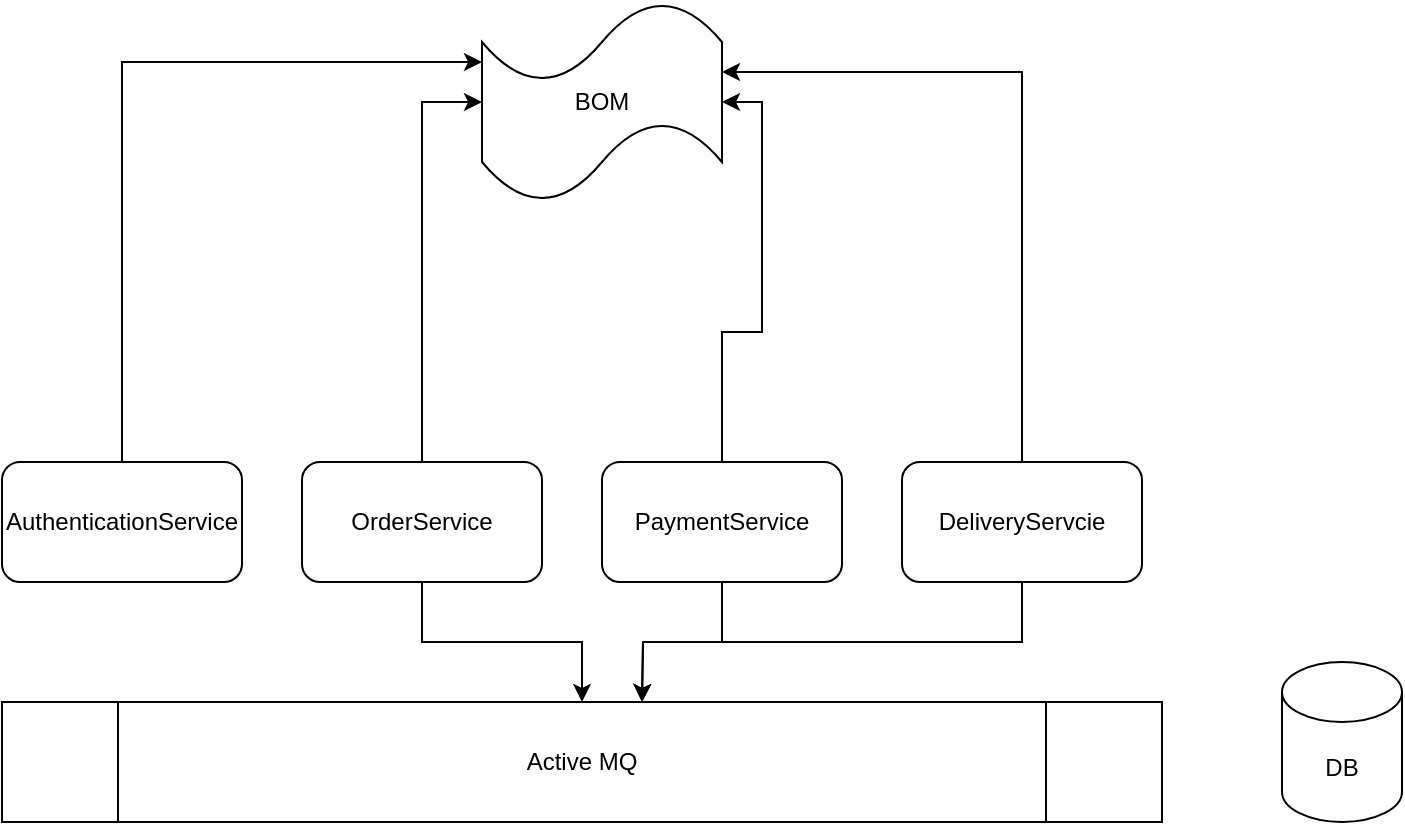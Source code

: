 <mxfile version="14.8.6" type="device"><diagram id="S6QuQb_fMAaLy-NAxU7y" name="Page-1"><mxGraphModel dx="1422" dy="705" grid="1" gridSize="10" guides="1" tooltips="1" connect="1" arrows="1" fold="1" page="1" pageScale="1" pageWidth="850" pageHeight="1100" math="0" shadow="0"><root><mxCell id="0"/><mxCell id="1" parent="0"/><mxCell id="1S5GI1wOesYPsMRMYn1z-1" value="BOM" style="shape=tape;whiteSpace=wrap;html=1;" vertex="1" parent="1"><mxGeometry x="340" y="50" width="120" height="100" as="geometry"/></mxCell><mxCell id="1S5GI1wOesYPsMRMYn1z-3" style="edgeStyle=orthogonalEdgeStyle;rounded=0;orthogonalLoop=1;jettySize=auto;html=1;exitX=0.5;exitY=0;exitDx=0;exitDy=0;entryX=0;entryY=0.5;entryDx=0;entryDy=0;entryPerimeter=0;" edge="1" parent="1" source="1S5GI1wOesYPsMRMYn1z-2" target="1S5GI1wOesYPsMRMYn1z-1"><mxGeometry relative="1" as="geometry"/></mxCell><mxCell id="1S5GI1wOesYPsMRMYn1z-9" style="edgeStyle=orthogonalEdgeStyle;rounded=0;orthogonalLoop=1;jettySize=auto;html=1;exitX=0.5;exitY=1;exitDx=0;exitDy=0;entryX=0.5;entryY=0;entryDx=0;entryDy=0;" edge="1" parent="1" source="1S5GI1wOesYPsMRMYn1z-2" target="1S5GI1wOesYPsMRMYn1z-8"><mxGeometry relative="1" as="geometry"/></mxCell><mxCell id="1S5GI1wOesYPsMRMYn1z-2" value="OrderService" style="rounded=1;whiteSpace=wrap;html=1;" vertex="1" parent="1"><mxGeometry x="250" y="280" width="120" height="60" as="geometry"/></mxCell><mxCell id="1S5GI1wOesYPsMRMYn1z-7" style="edgeStyle=orthogonalEdgeStyle;rounded=0;orthogonalLoop=1;jettySize=auto;html=1;exitX=0.5;exitY=0;exitDx=0;exitDy=0;entryX=1;entryY=0.35;entryDx=0;entryDy=0;entryPerimeter=0;" edge="1" parent="1" source="1S5GI1wOesYPsMRMYn1z-4" target="1S5GI1wOesYPsMRMYn1z-1"><mxGeometry relative="1" as="geometry"/></mxCell><mxCell id="1S5GI1wOesYPsMRMYn1z-11" style="edgeStyle=orthogonalEdgeStyle;rounded=0;orthogonalLoop=1;jettySize=auto;html=1;exitX=0.5;exitY=1;exitDx=0;exitDy=0;" edge="1" parent="1" source="1S5GI1wOesYPsMRMYn1z-4"><mxGeometry relative="1" as="geometry"><mxPoint x="420" y="400" as="targetPoint"/></mxGeometry></mxCell><mxCell id="1S5GI1wOesYPsMRMYn1z-4" value="DeliveryServcie" style="rounded=1;whiteSpace=wrap;html=1;" vertex="1" parent="1"><mxGeometry x="550" y="280" width="120" height="60" as="geometry"/></mxCell><mxCell id="1S5GI1wOesYPsMRMYn1z-6" style="edgeStyle=orthogonalEdgeStyle;rounded=0;orthogonalLoop=1;jettySize=auto;html=1;exitX=0.5;exitY=0;exitDx=0;exitDy=0;entryX=1;entryY=0.5;entryDx=0;entryDy=0;entryPerimeter=0;" edge="1" parent="1" source="1S5GI1wOesYPsMRMYn1z-5" target="1S5GI1wOesYPsMRMYn1z-1"><mxGeometry relative="1" as="geometry"/></mxCell><mxCell id="1S5GI1wOesYPsMRMYn1z-10" style="edgeStyle=orthogonalEdgeStyle;rounded=0;orthogonalLoop=1;jettySize=auto;html=1;exitX=0.5;exitY=1;exitDx=0;exitDy=0;" edge="1" parent="1" source="1S5GI1wOesYPsMRMYn1z-5"><mxGeometry relative="1" as="geometry"><mxPoint x="420" y="400" as="targetPoint"/></mxGeometry></mxCell><mxCell id="1S5GI1wOesYPsMRMYn1z-5" value="PaymentService" style="rounded=1;whiteSpace=wrap;html=1;" vertex="1" parent="1"><mxGeometry x="400" y="280" width="120" height="60" as="geometry"/></mxCell><mxCell id="1S5GI1wOesYPsMRMYn1z-8" value="Active MQ" style="shape=process;whiteSpace=wrap;html=1;backgroundOutline=1;" vertex="1" parent="1"><mxGeometry x="100" y="400" width="580" height="60" as="geometry"/></mxCell><mxCell id="1S5GI1wOesYPsMRMYn1z-13" style="edgeStyle=orthogonalEdgeStyle;rounded=0;orthogonalLoop=1;jettySize=auto;html=1;exitX=0.5;exitY=0;exitDx=0;exitDy=0;entryX=0;entryY=0.3;entryDx=0;entryDy=0;entryPerimeter=0;" edge="1" parent="1" source="1S5GI1wOesYPsMRMYn1z-12" target="1S5GI1wOesYPsMRMYn1z-1"><mxGeometry relative="1" as="geometry"/></mxCell><mxCell id="1S5GI1wOesYPsMRMYn1z-12" value="AuthenticationService" style="rounded=1;whiteSpace=wrap;html=1;" vertex="1" parent="1"><mxGeometry x="100" y="280" width="120" height="60" as="geometry"/></mxCell><mxCell id="1S5GI1wOesYPsMRMYn1z-14" value="DB" style="shape=cylinder3;whiteSpace=wrap;html=1;boundedLbl=1;backgroundOutline=1;size=15;" vertex="1" parent="1"><mxGeometry x="740" y="380" width="60" height="80" as="geometry"/></mxCell></root></mxGraphModel></diagram></mxfile>